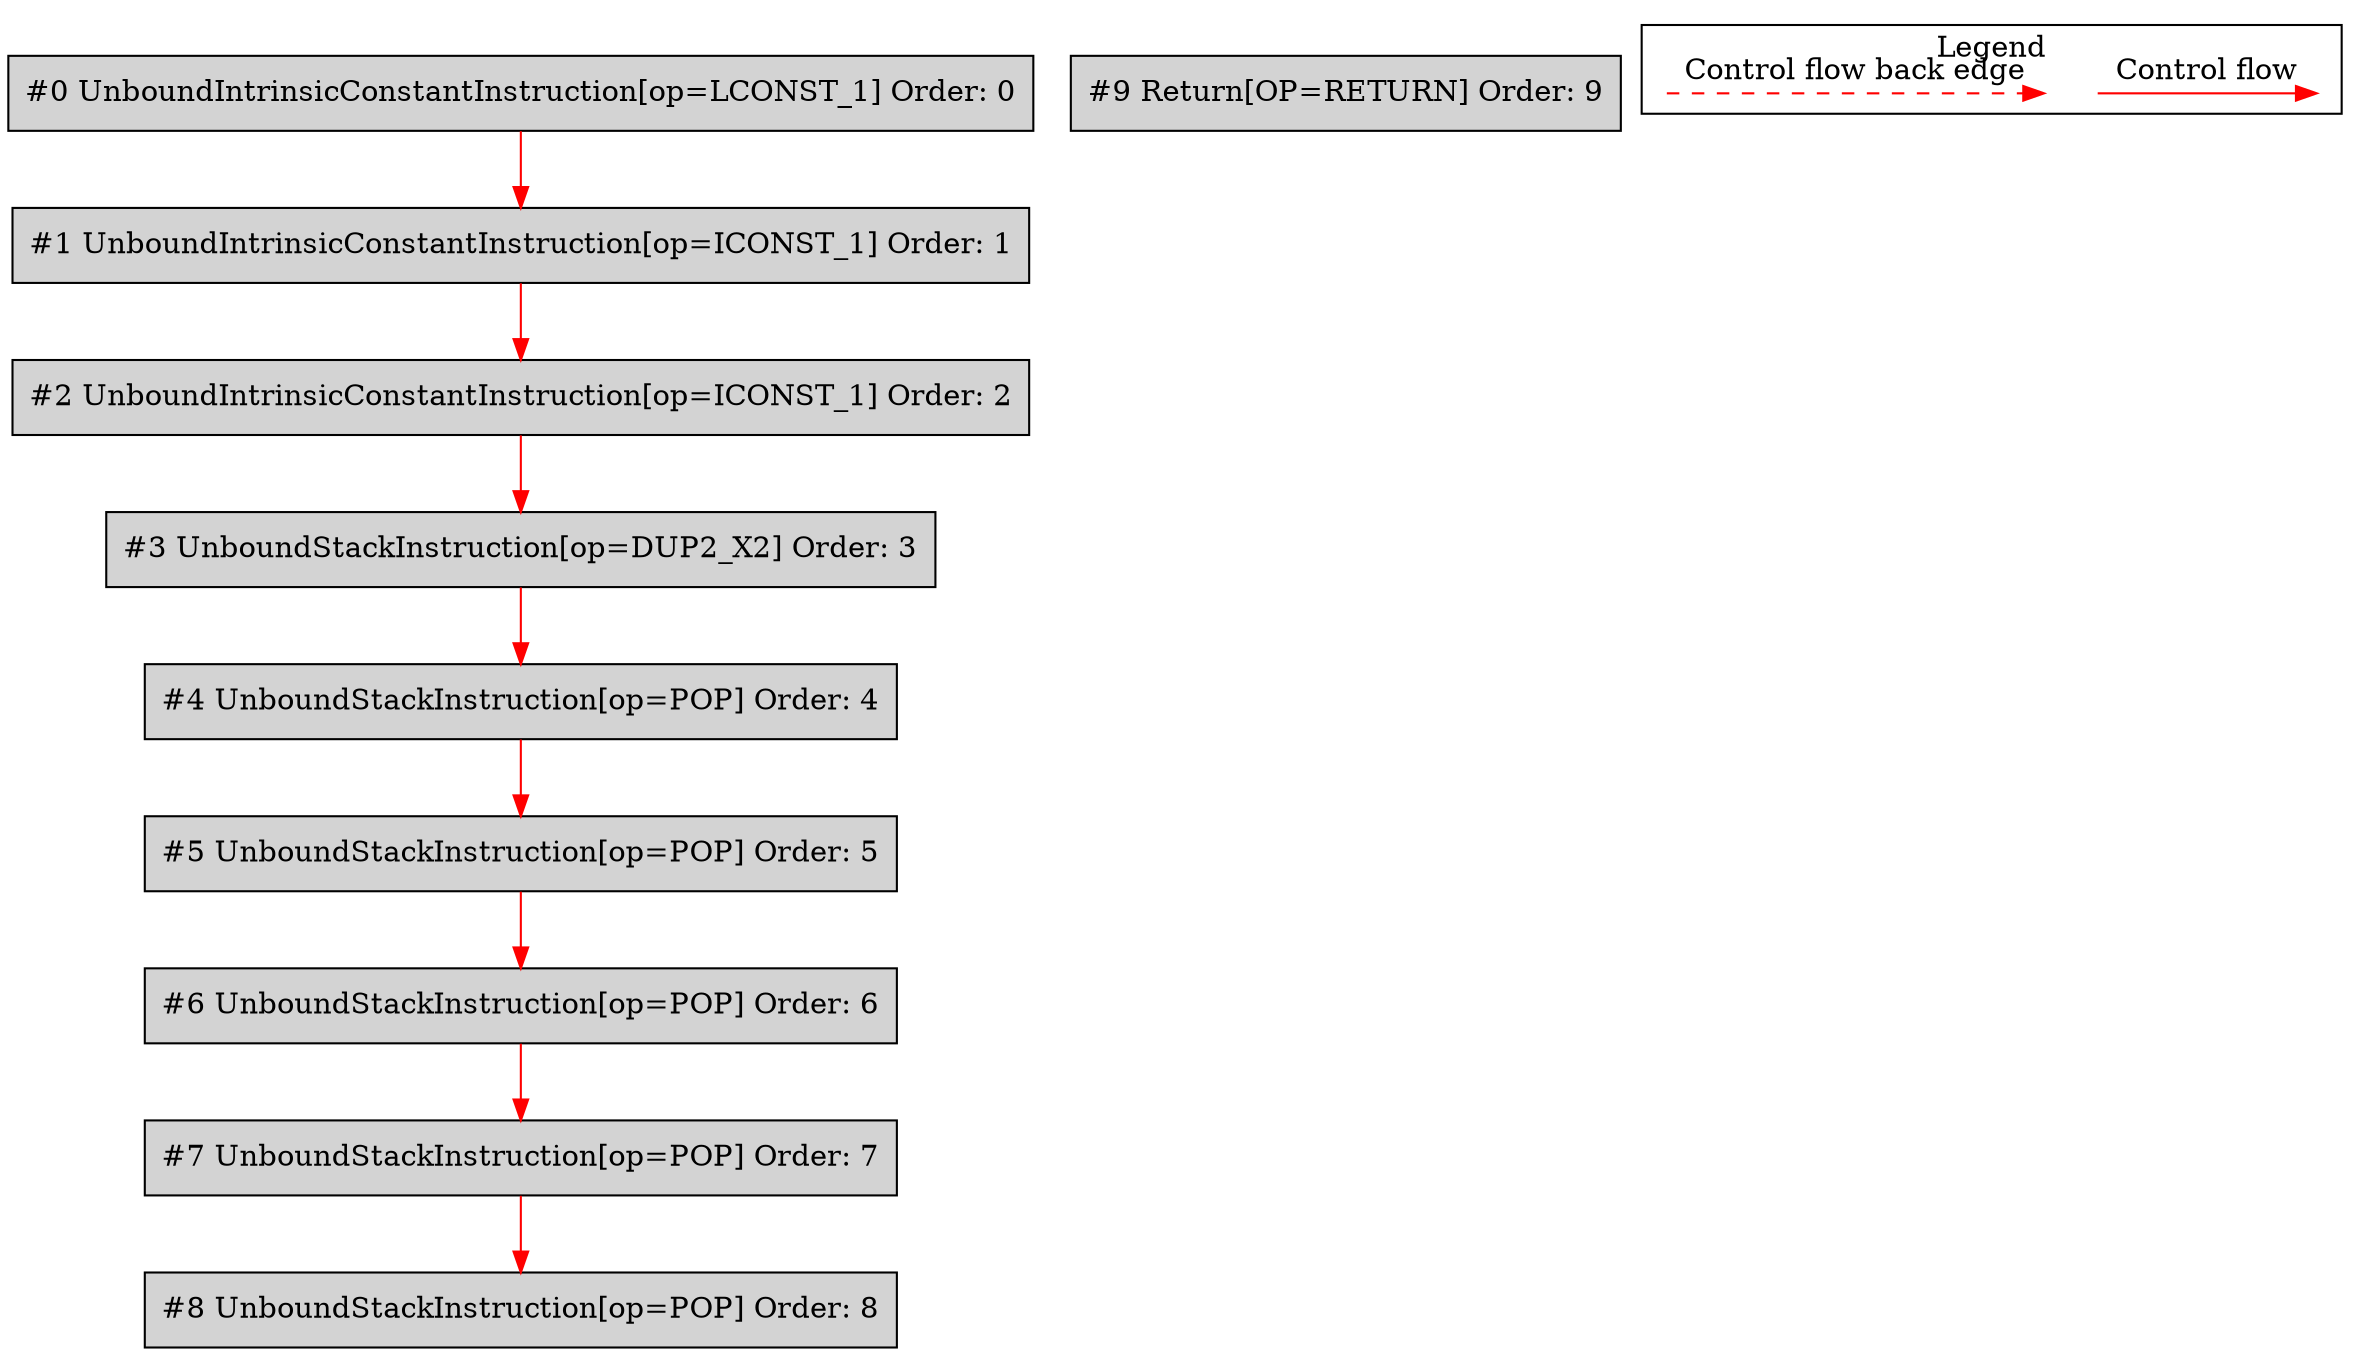 digraph {
 node0[label="#0 UnboundIntrinsicConstantInstruction[op=LCONST_1] Order: 0", shape=box, fillcolor=lightgrey, style=filled];
 node1[label="#1 UnboundIntrinsicConstantInstruction[op=ICONST_1] Order: 1", shape=box, fillcolor=lightgrey, style=filled];
 node2[label="#2 UnboundIntrinsicConstantInstruction[op=ICONST_1] Order: 2", shape=box, fillcolor=lightgrey, style=filled];
 node3[label="#3 UnboundStackInstruction[op=DUP2_X2] Order: 3", shape=box, fillcolor=lightgrey, style=filled];
 node4[label="#4 UnboundStackInstruction[op=POP] Order: 4", shape=box, fillcolor=lightgrey, style=filled];
 node5[label="#5 UnboundStackInstruction[op=POP] Order: 5", shape=box, fillcolor=lightgrey, style=filled];
 node6[label="#6 UnboundStackInstruction[op=POP] Order: 6", shape=box, fillcolor=lightgrey, style=filled];
 node7[label="#7 UnboundStackInstruction[op=POP] Order: 7", shape=box, fillcolor=lightgrey, style=filled];
 node8[label="#8 UnboundStackInstruction[op=POP] Order: 8", shape=box, fillcolor=lightgrey, style=filled];
 node9[label="#9 Return[OP=RETURN] Order: 9", shape=box, fillcolor=lightgrey, style=filled];
 node0 -> node1[color=red];
 node1 -> node2[color=red];
 node2 -> node3[color=red];
 node3 -> node4[color=red];
 node4 -> node5[color=red];
 node5 -> node6[color=red];
 node6 -> node7[color=red];
 node7 -> node8[color=red];
 subgraph cluster_000 {
  label = "Legend";
  node [shape=point]
  {
   rank=same;
   c0 [style = invis];
   c1 [style = invis];
   c2 [style = invis];
   c3 [style = invis];
  }
  c0 -> c1 [label="Control flow", style=solid, color=red]
  c2 -> c3 [label="Control flow back edge", style=dashed, color=red]
 }

}
